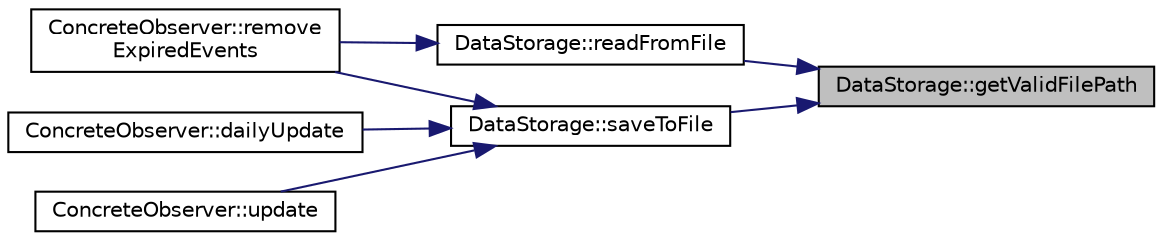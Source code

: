 digraph "DataStorage::getValidFilePath"
{
 // LATEX_PDF_SIZE
  edge [fontname="Helvetica",fontsize="10",labelfontname="Helvetica",labelfontsize="10"];
  node [fontname="Helvetica",fontsize="10",shape=record];
  rankdir="RL";
  Node1 [label="DataStorage::getValidFilePath",height=0.2,width=0.4,color="black", fillcolor="grey75", style="filled", fontcolor="black",tooltip="Helper function to validate and get the file path."];
  Node1 -> Node2 [dir="back",color="midnightblue",fontsize="10",style="solid"];
  Node2 [label="DataStorage::readFromFile",height=0.2,width=0.4,color="black", fillcolor="white", style="filled",URL="$classDataStorage.html#a898ad89ba95776da063f62c95677f78c",tooltip="Reads data from the given file."];
  Node2 -> Node3 [dir="back",color="midnightblue",fontsize="10",style="solid"];
  Node3 [label="ConcreteObserver::remove\lExpiredEvents",height=0.2,width=0.4,color="black", fillcolor="white", style="filled",URL="$classConcreteObserver.html#ac15637491bf8949de8f87302143126de",tooltip="Removes expired events from the observer's state."];
  Node1 -> Node4 [dir="back",color="midnightblue",fontsize="10",style="solid"];
  Node4 [label="DataStorage::saveToFile",height=0.2,width=0.4,color="black", fillcolor="white", style="filled",URL="$classDataStorage.html#a3574d849493097410d0879263706ee69",tooltip="Saves the provided data to the given file."];
  Node4 -> Node5 [dir="back",color="midnightblue",fontsize="10",style="solid"];
  Node5 [label="ConcreteObserver::dailyUpdate",height=0.2,width=0.4,color="black", fillcolor="white", style="filled",URL="$classConcreteObserver.html#a272dd1a5865949f826d14b9ff6807b39",tooltip="Overrides the Observer interface's dailyUpdate method."];
  Node4 -> Node3 [dir="back",color="midnightblue",fontsize="10",style="solid"];
  Node4 -> Node6 [dir="back",color="midnightblue",fontsize="10",style="solid"];
  Node6 [label="ConcreteObserver::update",height=0.2,width=0.4,color="black", fillcolor="white", style="filled",URL="$classConcreteObserver.html#aaadc4aa059a1f755786336760892a170",tooltip="Overrides the Observer interface's update method."];
}
